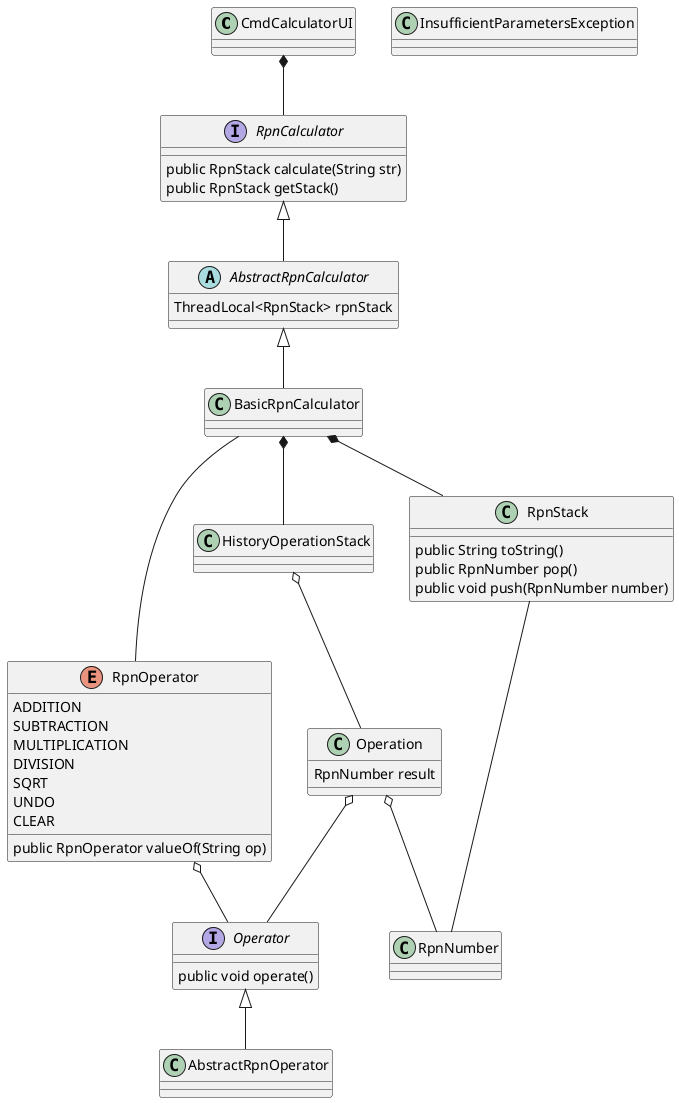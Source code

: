 @startuml

class CmdCalculatorUI {
}

CmdCalculatorUI *-- RpnCalculator

interface RpnCalculator{
public RpnStack calculate(String str)
public RpnStack getStack()
}
abstract class AbstractRpnCalculator{
ThreadLocal<RpnStack> rpnStack
}
RpnCalculator <|-- AbstractRpnCalculator
class BasicRpnCalculator{
}
AbstractRpnCalculator <|-- BasicRpnCalculator


interface Operator{
public void operate()
}
BasicRpnCalculator -- RpnOperator
BasicRpnCalculator *-- RpnStack
BasicRpnCalculator *-- HistoryOperationStack


class RpnStack{
public String toString()
public RpnNumber pop()
public void push(RpnNumber number)
}
class RpnNumber{
}
RpnStack -- RpnNumber

class InsufficientParametersException{
}

class HistoryOperationStack{
}
class Operation {
   RpnNumber result
}

Operation o-- Operator
Operation o-- RpnNumber
HistoryOperationStack o-- Operation

class AbstractRpnOperator{
}

Operator <|-- AbstractRpnOperator

enum RpnOperator{
  ADDITION
  SUBTRACTION
  MULTIPLICATION
  DIVISION
  SQRT
  UNDO
  CLEAR

  public RpnOperator valueOf(String op)
}
RpnOperator o-- Operator

@enduml
